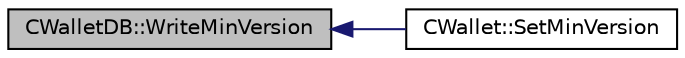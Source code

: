 digraph "CWalletDB::WriteMinVersion"
{
  edge [fontname="Helvetica",fontsize="10",labelfontname="Helvetica",labelfontsize="10"];
  node [fontname="Helvetica",fontsize="10",shape=record];
  rankdir="LR";
  Node124 [label="CWalletDB::WriteMinVersion",height=0.2,width=0.4,color="black", fillcolor="grey75", style="filled", fontcolor="black"];
  Node124 -> Node125 [dir="back",color="midnightblue",fontsize="10",style="solid",fontname="Helvetica"];
  Node125 [label="CWallet::SetMinVersion",height=0.2,width=0.4,color="black", fillcolor="white", style="filled",URL="$d2/de5/class_c_wallet.html#afa48a3ee3096681650c8b9589579e9cb"];
}
